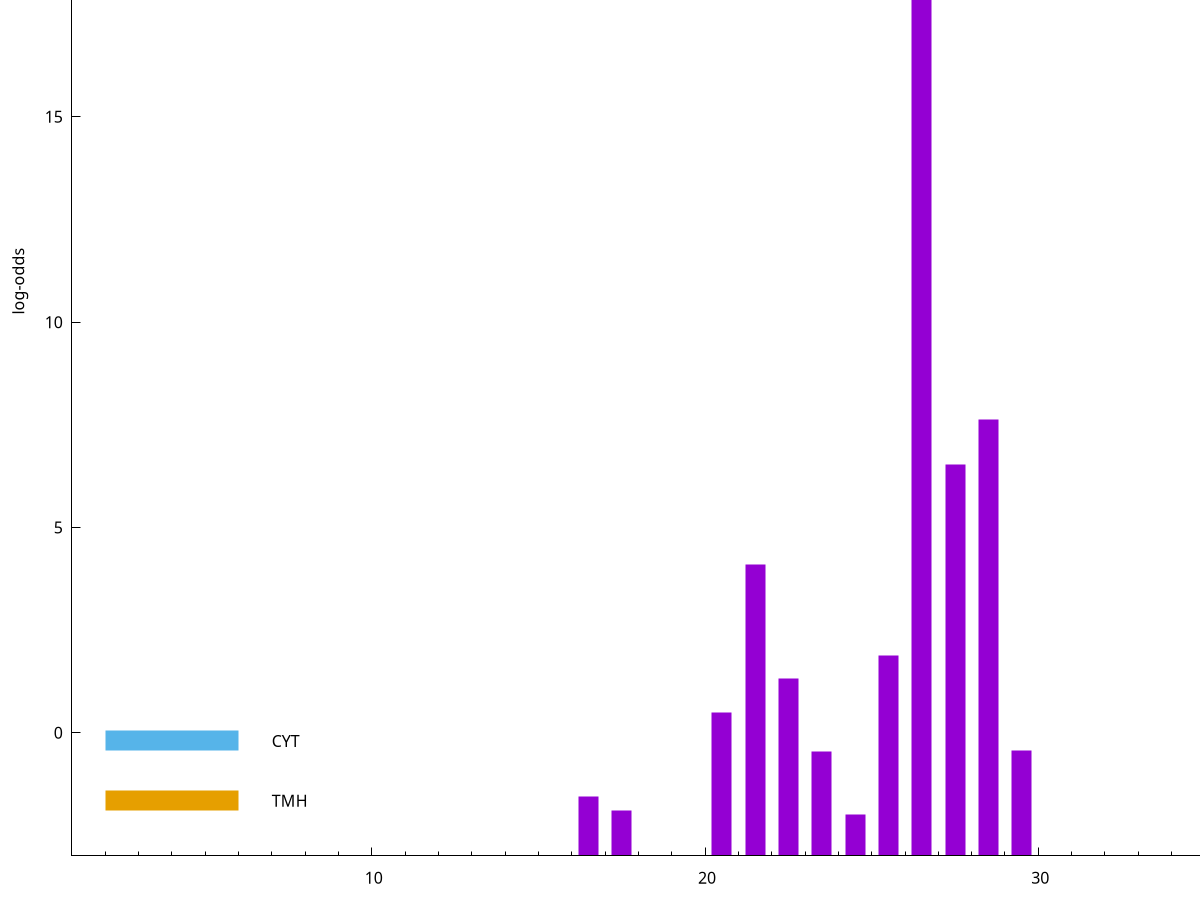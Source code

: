 set title "LipoP predictions for SRR3996258.gff"
set size 2., 1.4
set xrange [1:70] 
set mxtics 10
set yrange [-3:25]
set y2range [0:28]
set ylabel "log-odds"
set term postscript eps color solid "Helvetica" 30
set output "SRR3996258.gff3.eps"
set arrow from 2,21.379 to 6,21.379 nohead lt 1 lw 20
set label "SpI" at 7,21.379
set arrow from 2,-0.200913 to 6,-0.200913 nohead lt 3 lw 20
set label "CYT" at 7,-0.200913
set arrow from 2,-1.65477 to 6,-1.65477 nohead lt 4 lw 20
set label "TMH" at 7,-1.65477
set arrow from 2,21.379 to 6,21.379 nohead lt 1 lw 20
set label "SpI" at 7,21.379
# NOTE: The scores below are the log-odds scores with the threshold
# NOTE: subtracted (a hack to make gnuplot make the histogram all
# NOTE: look nice).
plot "-" axes x1y2 title "" with impulses lt 1 lw 20
26.500000 24.378800
28.500000 10.634780
27.500000 9.537920
21.500000 7.097520
25.500000 4.890260
22.500000 4.315910
20.500000 3.499980
29.500000 2.566440
23.500000 2.550305
16.500000 1.453440
17.500000 1.113200
24.500000 1.009110
e
exit
